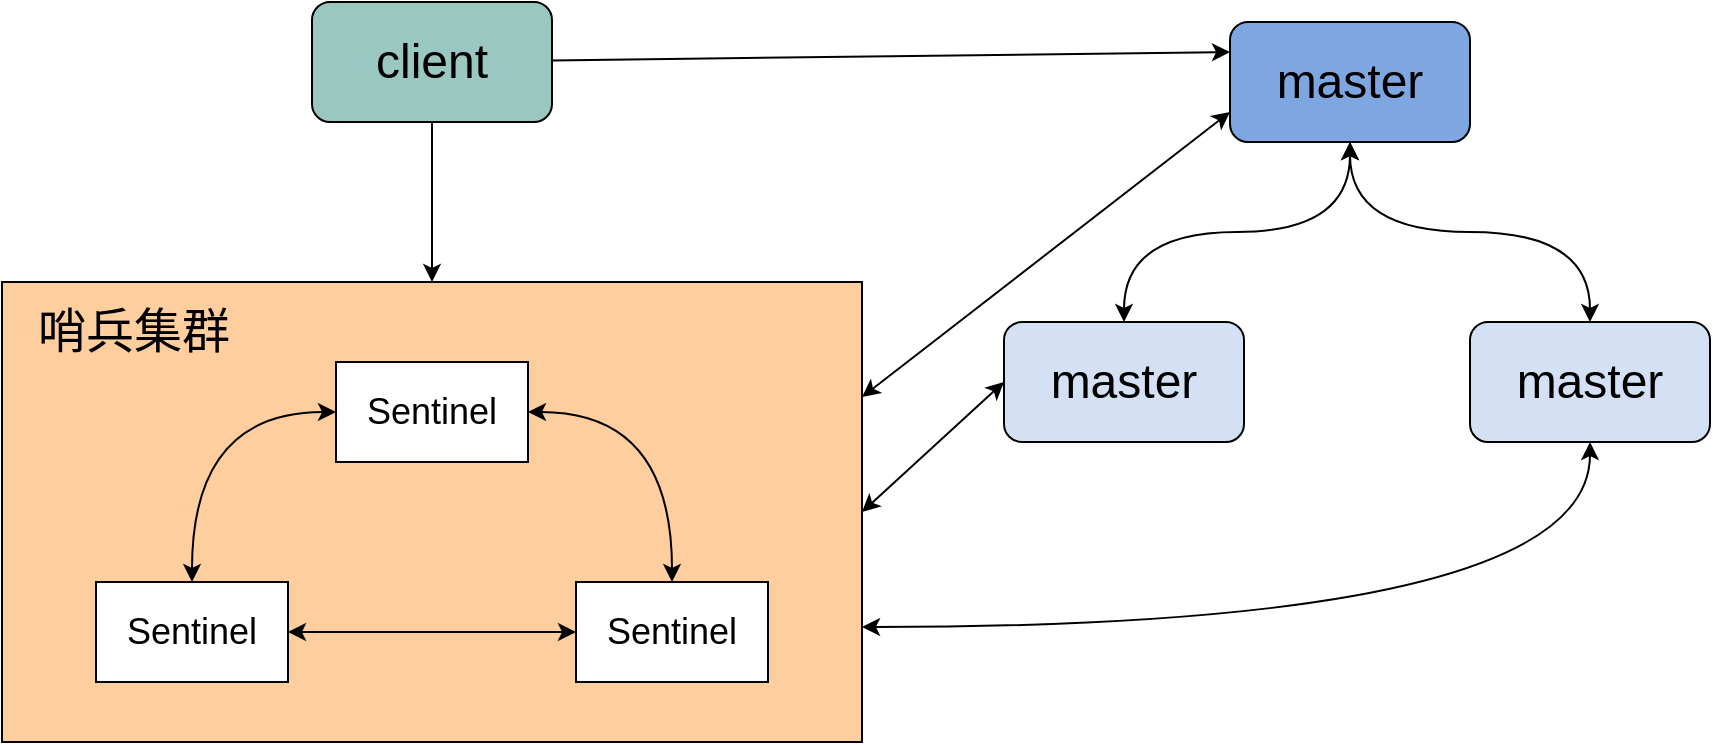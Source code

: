 <mxfile version="13.0.3" type="device"><diagram id="HmEN65AxmBcyBYavFhtA" name="第 1 页"><mxGraphModel dx="706" dy="790" grid="1" gridSize="10" guides="1" tooltips="1" connect="1" arrows="1" fold="1" page="1" pageScale="1" pageWidth="827" pageHeight="1169" math="0" shadow="0"><root><mxCell id="0"/><mxCell id="1" parent="0"/><mxCell id="dma-GlDdpZB6zZtYL70--19" style="rounded=0;orthogonalLoop=1;jettySize=auto;html=1;entryX=0;entryY=0.25;entryDx=0;entryDy=0;" edge="1" parent="1" source="dma-GlDdpZB6zZtYL70--1" target="dma-GlDdpZB6zZtYL70--13"><mxGeometry relative="1" as="geometry"/></mxCell><mxCell id="dma-GlDdpZB6zZtYL70--1" value="&lt;font style=&quot;font-size: 24px&quot;&gt;client&lt;/font&gt;" style="rounded=1;whiteSpace=wrap;html=1;fillColor=#9AC7BF;" vertex="1" parent="1"><mxGeometry x="294" y="140" width="120" height="60" as="geometry"/></mxCell><mxCell id="dma-GlDdpZB6zZtYL70--2" value="" style="rounded=0;whiteSpace=wrap;html=1;fillColor=#FFCE9F;shadow=0;" vertex="1" parent="1"><mxGeometry x="139" y="280" width="430" height="230" as="geometry"/></mxCell><mxCell id="dma-GlDdpZB6zZtYL70--3" value="&lt;font style=&quot;font-size: 18px&quot;&gt;Sentinel&lt;/font&gt;" style="rounded=0;whiteSpace=wrap;html=1;fillColor=#FFFFFF;" vertex="1" parent="1"><mxGeometry x="306" y="320" width="96" height="50" as="geometry"/></mxCell><mxCell id="dma-GlDdpZB6zZtYL70--4" value="&lt;font style=&quot;font-size: 18px&quot;&gt;Sentinel&lt;/font&gt;" style="rounded=0;whiteSpace=wrap;html=1;fillColor=#FFFFFF;" vertex="1" parent="1"><mxGeometry x="186" y="430" width="96" height="50" as="geometry"/></mxCell><mxCell id="dma-GlDdpZB6zZtYL70--5" value="&lt;font style=&quot;font-size: 18px&quot;&gt;Sentinel&lt;/font&gt;" style="rounded=0;whiteSpace=wrap;html=1;fillColor=#FFFFFF;" vertex="1" parent="1"><mxGeometry x="426" y="430" width="96" height="50" as="geometry"/></mxCell><mxCell id="dma-GlDdpZB6zZtYL70--7" value="" style="endArrow=classic;startArrow=classic;html=1;exitX=1;exitY=0.5;exitDx=0;exitDy=0;entryX=0.5;entryY=0;entryDx=0;entryDy=0;edgeStyle=orthogonalEdgeStyle;curved=1;" edge="1" parent="1" source="dma-GlDdpZB6zZtYL70--3" target="dma-GlDdpZB6zZtYL70--5"><mxGeometry width="50" height="50" relative="1" as="geometry"><mxPoint x="470" y="390" as="sourcePoint"/><mxPoint x="520" y="340" as="targetPoint"/><Array as="points"><mxPoint x="474" y="345"/></Array></mxGeometry></mxCell><mxCell id="dma-GlDdpZB6zZtYL70--9" value="" style="endArrow=classic;startArrow=classic;html=1;entryX=0;entryY=0.5;entryDx=0;entryDy=0;exitX=0.5;exitY=0;exitDx=0;exitDy=0;edgeStyle=orthogonalEdgeStyle;curved=1;" edge="1" parent="1" source="dma-GlDdpZB6zZtYL70--4" target="dma-GlDdpZB6zZtYL70--3"><mxGeometry width="50" height="50" relative="1" as="geometry"><mxPoint x="470" y="390" as="sourcePoint"/><mxPoint x="520" y="340" as="targetPoint"/></mxGeometry></mxCell><mxCell id="dma-GlDdpZB6zZtYL70--10" value="" style="endArrow=classic;startArrow=classic;html=1;exitX=1;exitY=0.5;exitDx=0;exitDy=0;entryX=0;entryY=0.5;entryDx=0;entryDy=0;" edge="1" parent="1" source="dma-GlDdpZB6zZtYL70--4" target="dma-GlDdpZB6zZtYL70--5"><mxGeometry width="50" height="50" relative="1" as="geometry"><mxPoint x="470" y="390" as="sourcePoint"/><mxPoint x="520" y="340" as="targetPoint"/></mxGeometry></mxCell><mxCell id="dma-GlDdpZB6zZtYL70--11" value="&lt;font style=&quot;font-size: 24px&quot;&gt;哨兵集群&lt;/font&gt;" style="text;html=1;strokeColor=none;fillColor=none;align=center;verticalAlign=middle;whiteSpace=wrap;rounded=0;shadow=0;" vertex="1" parent="1"><mxGeometry x="150" y="290" width="110" height="30" as="geometry"/></mxCell><mxCell id="dma-GlDdpZB6zZtYL70--13" value="&lt;font style=&quot;font-size: 24px&quot;&gt;master&lt;/font&gt;" style="rounded=1;whiteSpace=wrap;html=1;shadow=0;fillColor=#7EA6E0;" vertex="1" parent="1"><mxGeometry x="753" y="150" width="120" height="60" as="geometry"/></mxCell><mxCell id="dma-GlDdpZB6zZtYL70--14" value="&lt;font style=&quot;font-size: 24px&quot;&gt;master&lt;/font&gt;" style="rounded=1;whiteSpace=wrap;html=1;shadow=0;fillColor=#D4E1F5;" vertex="1" parent="1"><mxGeometry x="640" y="300" width="120" height="60" as="geometry"/></mxCell><mxCell id="dma-GlDdpZB6zZtYL70--15" value="&lt;font style=&quot;font-size: 24px&quot;&gt;master&lt;/font&gt;" style="rounded=1;whiteSpace=wrap;html=1;shadow=0;fillColor=#D4E1F5;" vertex="1" parent="1"><mxGeometry x="873" y="300" width="120" height="60" as="geometry"/></mxCell><mxCell id="dma-GlDdpZB6zZtYL70--16" value="" style="endArrow=classic;startArrow=classic;html=1;entryX=0.5;entryY=1;entryDx=0;entryDy=0;exitX=0.5;exitY=0;exitDx=0;exitDy=0;edgeStyle=orthogonalEdgeStyle;curved=1;" edge="1" parent="1" source="dma-GlDdpZB6zZtYL70--14" target="dma-GlDdpZB6zZtYL70--13"><mxGeometry width="50" height="50" relative="1" as="geometry"><mxPoint x="783" y="360" as="sourcePoint"/><mxPoint x="833" y="310" as="targetPoint"/></mxGeometry></mxCell><mxCell id="dma-GlDdpZB6zZtYL70--17" value="" style="endArrow=classic;startArrow=classic;html=1;entryX=0.5;entryY=1;entryDx=0;entryDy=0;exitX=0.5;exitY=0;exitDx=0;exitDy=0;edgeStyle=orthogonalEdgeStyle;curved=1;" edge="1" parent="1" source="dma-GlDdpZB6zZtYL70--15" target="dma-GlDdpZB6zZtYL70--13"><mxGeometry width="50" height="50" relative="1" as="geometry"><mxPoint x="783" y="360" as="sourcePoint"/><mxPoint x="833" y="310" as="targetPoint"/></mxGeometry></mxCell><mxCell id="dma-GlDdpZB6zZtYL70--18" value="" style="endArrow=classic;html=1;exitX=0.5;exitY=1;exitDx=0;exitDy=0;" edge="1" parent="1" source="dma-GlDdpZB6zZtYL70--1" target="dma-GlDdpZB6zZtYL70--2"><mxGeometry width="50" height="50" relative="1" as="geometry"><mxPoint x="570" y="390" as="sourcePoint"/><mxPoint x="620" y="340" as="targetPoint"/></mxGeometry></mxCell><mxCell id="dma-GlDdpZB6zZtYL70--21" value="" style="endArrow=classic;startArrow=classic;html=1;entryX=0;entryY=0.75;entryDx=0;entryDy=0;exitX=1;exitY=0.25;exitDx=0;exitDy=0;" edge="1" parent="1" source="dma-GlDdpZB6zZtYL70--2" target="dma-GlDdpZB6zZtYL70--13"><mxGeometry width="50" height="50" relative="1" as="geometry"><mxPoint x="610" y="390" as="sourcePoint"/><mxPoint x="660" y="340" as="targetPoint"/></mxGeometry></mxCell><mxCell id="dma-GlDdpZB6zZtYL70--22" value="" style="endArrow=classic;startArrow=classic;html=1;entryX=0.5;entryY=1;entryDx=0;entryDy=0;exitX=1;exitY=0.75;exitDx=0;exitDy=0;edgeStyle=orthogonalEdgeStyle;curved=1;" edge="1" parent="1" source="dma-GlDdpZB6zZtYL70--2" target="dma-GlDdpZB6zZtYL70--15"><mxGeometry width="50" height="50" relative="1" as="geometry"><mxPoint x="610" y="390" as="sourcePoint"/><mxPoint x="660" y="340" as="targetPoint"/></mxGeometry></mxCell><mxCell id="dma-GlDdpZB6zZtYL70--23" value="" style="endArrow=classic;startArrow=classic;html=1;entryX=0;entryY=0.5;entryDx=0;entryDy=0;exitX=1;exitY=0.5;exitDx=0;exitDy=0;" edge="1" parent="1" source="dma-GlDdpZB6zZtYL70--2" target="dma-GlDdpZB6zZtYL70--14"><mxGeometry width="50" height="50" relative="1" as="geometry"><mxPoint x="610" y="390" as="sourcePoint"/><mxPoint x="660" y="340" as="targetPoint"/></mxGeometry></mxCell></root></mxGraphModel></diagram></mxfile>
